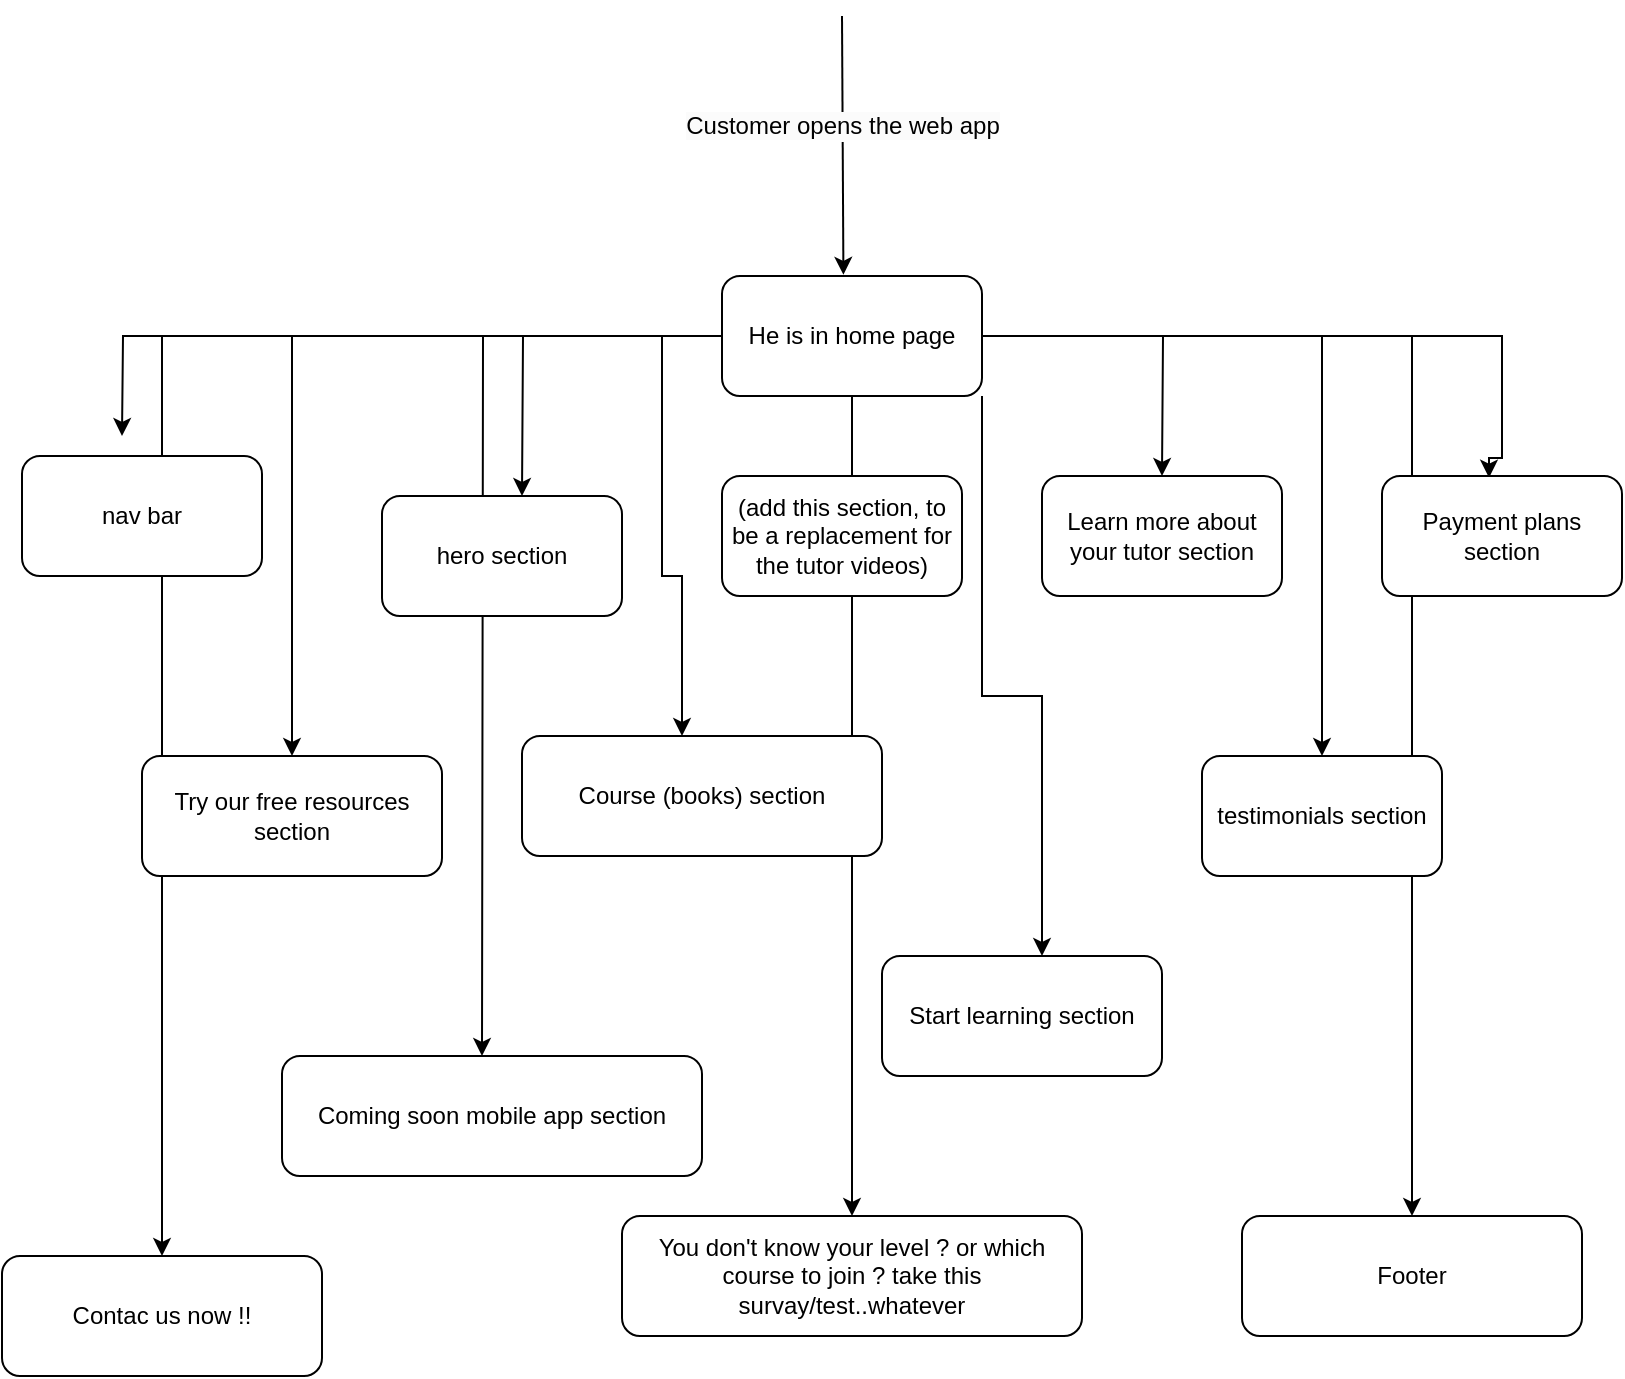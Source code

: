 <mxfile version="24.4.0" type="github" pages="9">
  <diagram name="Home" id="qQ95E2DLK1bnDsNlfMF8">
    <mxGraphModel dx="1185" dy="638" grid="1" gridSize="10" guides="1" tooltips="1" connect="1" arrows="1" fold="1" page="1" pageScale="1" pageWidth="850" pageHeight="1100" math="0" shadow="0">
      <root>
        <mxCell id="0" />
        <mxCell id="1" parent="0" />
        <mxCell id="99INBaXnObJBXFlZrFe1-5" style="edgeStyle=orthogonalEdgeStyle;rounded=0;orthogonalLoop=1;jettySize=auto;html=1;" edge="1" parent="1" source="99INBaXnObJBXFlZrFe1-1">
          <mxGeometry relative="1" as="geometry">
            <mxPoint x="80" y="250" as="targetPoint" />
          </mxGeometry>
        </mxCell>
        <mxCell id="99INBaXnObJBXFlZrFe1-7" style="edgeStyle=orthogonalEdgeStyle;rounded=0;orthogonalLoop=1;jettySize=auto;html=1;" edge="1" parent="1" source="99INBaXnObJBXFlZrFe1-1">
          <mxGeometry relative="1" as="geometry">
            <mxPoint x="280" y="280" as="targetPoint" />
          </mxGeometry>
        </mxCell>
        <mxCell id="99INBaXnObJBXFlZrFe1-11" style="edgeStyle=orthogonalEdgeStyle;rounded=0;orthogonalLoop=1;jettySize=auto;html=1;" edge="1" parent="1" source="99INBaXnObJBXFlZrFe1-1">
          <mxGeometry relative="1" as="geometry">
            <mxPoint x="600" y="270" as="targetPoint" />
          </mxGeometry>
        </mxCell>
        <mxCell id="99INBaXnObJBXFlZrFe1-13" style="edgeStyle=orthogonalEdgeStyle;rounded=0;orthogonalLoop=1;jettySize=auto;html=1;entryX=0.446;entryY=0.014;entryDx=0;entryDy=0;entryPerimeter=0;" edge="1" parent="1" source="99INBaXnObJBXFlZrFe1-1" target="99INBaXnObJBXFlZrFe1-14">
          <mxGeometry relative="1" as="geometry">
            <mxPoint x="770" y="240" as="targetPoint" />
            <Array as="points">
              <mxPoint x="770" y="200" />
              <mxPoint x="770" y="261" />
            </Array>
          </mxGeometry>
        </mxCell>
        <mxCell id="99INBaXnObJBXFlZrFe1-15" style="edgeStyle=orthogonalEdgeStyle;rounded=0;orthogonalLoop=1;jettySize=auto;html=1;" edge="1" parent="1" source="99INBaXnObJBXFlZrFe1-1" target="99INBaXnObJBXFlZrFe1-16">
          <mxGeometry relative="1" as="geometry">
            <mxPoint x="180" y="420" as="targetPoint" />
          </mxGeometry>
        </mxCell>
        <mxCell id="99INBaXnObJBXFlZrFe1-18" style="edgeStyle=orthogonalEdgeStyle;rounded=0;orthogonalLoop=1;jettySize=auto;html=1;" edge="1" parent="1" source="99INBaXnObJBXFlZrFe1-1" target="99INBaXnObJBXFlZrFe1-19">
          <mxGeometry relative="1" as="geometry">
            <mxPoint x="360" y="390" as="targetPoint" />
            <Array as="points">
              <mxPoint x="350" y="200" />
              <mxPoint x="350" y="320" />
              <mxPoint x="360" y="320" />
            </Array>
          </mxGeometry>
        </mxCell>
        <mxCell id="99INBaXnObJBXFlZrFe1-20" style="edgeStyle=orthogonalEdgeStyle;rounded=0;orthogonalLoop=1;jettySize=auto;html=1;" edge="1" parent="1" source="99INBaXnObJBXFlZrFe1-1" target="99INBaXnObJBXFlZrFe1-21">
          <mxGeometry relative="1" as="geometry">
            <mxPoint x="530" y="410" as="targetPoint" />
          </mxGeometry>
        </mxCell>
        <mxCell id="99INBaXnObJBXFlZrFe1-22" style="edgeStyle=orthogonalEdgeStyle;rounded=0;orthogonalLoop=1;jettySize=auto;html=1;" edge="1" parent="1" source="99INBaXnObJBXFlZrFe1-1" target="99INBaXnObJBXFlZrFe1-23">
          <mxGeometry relative="1" as="geometry">
            <mxPoint x="530" y="420" as="targetPoint" />
            <Array as="points">
              <mxPoint x="510" y="380" />
              <mxPoint x="540" y="380" />
            </Array>
          </mxGeometry>
        </mxCell>
        <mxCell id="99INBaXnObJBXFlZrFe1-24" style="edgeStyle=orthogonalEdgeStyle;rounded=0;orthogonalLoop=1;jettySize=auto;html=1;" edge="1" parent="1" source="99INBaXnObJBXFlZrFe1-1">
          <mxGeometry relative="1" as="geometry">
            <mxPoint x="260" y="560" as="targetPoint" />
          </mxGeometry>
        </mxCell>
        <mxCell id="99INBaXnObJBXFlZrFe1-26" style="edgeStyle=orthogonalEdgeStyle;rounded=0;orthogonalLoop=1;jettySize=auto;html=1;" edge="1" parent="1" source="99INBaXnObJBXFlZrFe1-1" target="99INBaXnObJBXFlZrFe1-27">
          <mxGeometry relative="1" as="geometry">
            <mxPoint x="440" y="640" as="targetPoint" />
          </mxGeometry>
        </mxCell>
        <mxCell id="99INBaXnObJBXFlZrFe1-28" style="edgeStyle=orthogonalEdgeStyle;rounded=0;orthogonalLoop=1;jettySize=auto;html=1;" edge="1" parent="1" source="99INBaXnObJBXFlZrFe1-1" target="99INBaXnObJBXFlZrFe1-31">
          <mxGeometry relative="1" as="geometry">
            <mxPoint x="730" y="650" as="targetPoint" />
          </mxGeometry>
        </mxCell>
        <mxCell id="76fRwmS31UhDcgCS_fb8-1" style="edgeStyle=orthogonalEdgeStyle;rounded=0;orthogonalLoop=1;jettySize=auto;html=1;" edge="1" parent="1" source="99INBaXnObJBXFlZrFe1-1" target="76fRwmS31UhDcgCS_fb8-2">
          <mxGeometry relative="1" as="geometry">
            <mxPoint x="90" y="680" as="targetPoint" />
          </mxGeometry>
        </mxCell>
        <mxCell id="99INBaXnObJBXFlZrFe1-1" value="He is in home page" style="rounded=1;whiteSpace=wrap;html=1;" vertex="1" parent="1">
          <mxGeometry x="380" y="170" width="130" height="60" as="geometry" />
        </mxCell>
        <mxCell id="99INBaXnObJBXFlZrFe1-3" value="" style="endArrow=classic;html=1;rounded=0;entryX=0.467;entryY=-0.01;entryDx=0;entryDy=0;entryPerimeter=0;" edge="1" parent="1" target="99INBaXnObJBXFlZrFe1-1">
          <mxGeometry width="50" height="50" relative="1" as="geometry">
            <mxPoint x="440" y="40" as="sourcePoint" />
            <mxPoint x="439.71" y="150" as="targetPoint" />
          </mxGeometry>
        </mxCell>
        <mxCell id="99INBaXnObJBXFlZrFe1-29" value="&lt;span style=&quot;font-size: 12px; background-color: rgb(251, 251, 251);&quot;&gt;Customer opens the web app&lt;/span&gt;" style="edgeLabel;html=1;align=center;verticalAlign=middle;resizable=0;points=[];" vertex="1" connectable="0" parent="99INBaXnObJBXFlZrFe1-3">
          <mxGeometry x="-0.409" y="3" relative="1" as="geometry">
            <mxPoint x="-3" y="17" as="offset" />
          </mxGeometry>
        </mxCell>
        <mxCell id="99INBaXnObJBXFlZrFe1-6" value="nav bar" style="rounded=1;whiteSpace=wrap;html=1;" vertex="1" parent="1">
          <mxGeometry x="30" y="260" width="120" height="60" as="geometry" />
        </mxCell>
        <mxCell id="99INBaXnObJBXFlZrFe1-8" value="hero section" style="rounded=1;whiteSpace=wrap;html=1;" vertex="1" parent="1">
          <mxGeometry x="210" y="280" width="120" height="60" as="geometry" />
        </mxCell>
        <mxCell id="99INBaXnObJBXFlZrFe1-10" value="(add this section, to be a replacement for the tutor videos)" style="rounded=1;whiteSpace=wrap;html=1;" vertex="1" parent="1">
          <mxGeometry x="380" y="270" width="120" height="60" as="geometry" />
        </mxCell>
        <mxCell id="99INBaXnObJBXFlZrFe1-12" value="Learn more about your tutor section" style="rounded=1;whiteSpace=wrap;html=1;" vertex="1" parent="1">
          <mxGeometry x="540" y="270" width="120" height="60" as="geometry" />
        </mxCell>
        <mxCell id="99INBaXnObJBXFlZrFe1-14" value="Payment plans section" style="rounded=1;whiteSpace=wrap;html=1;" vertex="1" parent="1">
          <mxGeometry x="710" y="270" width="120" height="60" as="geometry" />
        </mxCell>
        <mxCell id="99INBaXnObJBXFlZrFe1-16" value="Try our free resources section" style="rounded=1;whiteSpace=wrap;html=1;" vertex="1" parent="1">
          <mxGeometry x="90" y="410" width="150" height="60" as="geometry" />
        </mxCell>
        <mxCell id="99INBaXnObJBXFlZrFe1-19" value="Course (books) section" style="rounded=1;whiteSpace=wrap;html=1;" vertex="1" parent="1">
          <mxGeometry x="280" y="400" width="180" height="60" as="geometry" />
        </mxCell>
        <mxCell id="99INBaXnObJBXFlZrFe1-21" value="testimonials section" style="rounded=1;whiteSpace=wrap;html=1;" vertex="1" parent="1">
          <mxGeometry x="620" y="410" width="120" height="60" as="geometry" />
        </mxCell>
        <mxCell id="99INBaXnObJBXFlZrFe1-23" value="Start learning section" style="rounded=1;whiteSpace=wrap;html=1;" vertex="1" parent="1">
          <mxGeometry x="460" y="510" width="140" height="60" as="geometry" />
        </mxCell>
        <mxCell id="99INBaXnObJBXFlZrFe1-25" value="Coming soon mobile app section" style="rounded=1;whiteSpace=wrap;html=1;" vertex="1" parent="1">
          <mxGeometry x="160" y="560" width="210" height="60" as="geometry" />
        </mxCell>
        <mxCell id="99INBaXnObJBXFlZrFe1-27" value="You don&#39;t know your level ? or which course to join ? take this survay/test..whatever" style="rounded=1;whiteSpace=wrap;html=1;" vertex="1" parent="1">
          <mxGeometry x="330" y="640" width="230" height="60" as="geometry" />
        </mxCell>
        <mxCell id="99INBaXnObJBXFlZrFe1-31" value="Footer" style="rounded=1;whiteSpace=wrap;html=1;" vertex="1" parent="1">
          <mxGeometry x="640" y="640" width="170" height="60" as="geometry" />
        </mxCell>
        <mxCell id="76fRwmS31UhDcgCS_fb8-2" value="Contac us now !!" style="rounded=1;whiteSpace=wrap;html=1;" vertex="1" parent="1">
          <mxGeometry x="20" y="660" width="160" height="60" as="geometry" />
        </mxCell>
      </root>
    </mxGraphModel>
  </diagram>
  <diagram id="vQE7vvgTvT3320Fhl1fX" name="NavBar">
    <mxGraphModel grid="1" page="1" gridSize="10" guides="1" tooltips="1" connect="1" arrows="1" fold="1" pageScale="1" pageWidth="850" pageHeight="1100" math="0" shadow="0">
      <root>
        <mxCell id="0" />
        <mxCell id="1" parent="0" />
        <mxCell id="qBHMc7ry1mglnmrdQFWr-1" value="" style="endArrow=classic;html=1;rounded=0;" edge="1" parent="1" target="qBHMc7ry1mglnmrdQFWr-3">
          <mxGeometry width="50" height="50" relative="1" as="geometry">
            <mxPoint x="440" y="30" as="sourcePoint" />
            <mxPoint x="440" y="160" as="targetPoint" />
          </mxGeometry>
        </mxCell>
        <mxCell id="qBHMc7ry1mglnmrdQFWr-2" value="Client in/on nav bar" style="edgeLabel;html=1;align=center;verticalAlign=middle;resizable=0;points=[];" vertex="1" connectable="0" parent="qBHMc7ry1mglnmrdQFWr-1">
          <mxGeometry x="-0.239" y="-1" relative="1" as="geometry">
            <mxPoint as="offset" />
          </mxGeometry>
        </mxCell>
        <mxCell id="qBHMc7ry1mglnmrdQFWr-4" style="edgeStyle=orthogonalEdgeStyle;rounded=0;orthogonalLoop=1;jettySize=auto;html=1;" edge="1" parent="1" source="qBHMc7ry1mglnmrdQFWr-3">
          <mxGeometry relative="1" as="geometry">
            <mxPoint x="90" y="210" as="targetPoint" />
          </mxGeometry>
        </mxCell>
        <mxCell id="qBHMc7ry1mglnmrdQFWr-6" style="edgeStyle=orthogonalEdgeStyle;rounded=0;orthogonalLoop=1;jettySize=auto;html=1;" edge="1" parent="1" source="qBHMc7ry1mglnmrdQFWr-3" target="qBHMc7ry1mglnmrdQFWr-7">
          <mxGeometry relative="1" as="geometry">
            <mxPoint x="250" y="240" as="targetPoint" />
          </mxGeometry>
        </mxCell>
        <mxCell id="qBHMc7ry1mglnmrdQFWr-8" style="edgeStyle=orthogonalEdgeStyle;rounded=0;orthogonalLoop=1;jettySize=auto;html=1;" edge="1" parent="1" source="qBHMc7ry1mglnmrdQFWr-3" target="qBHMc7ry1mglnmrdQFWr-9">
          <mxGeometry relative="1" as="geometry">
            <mxPoint x="440" y="250" as="targetPoint" />
          </mxGeometry>
        </mxCell>
        <mxCell id="qBHMc7ry1mglnmrdQFWr-10" style="edgeStyle=orthogonalEdgeStyle;rounded=0;orthogonalLoop=1;jettySize=auto;html=1;" edge="1" parent="1" source="qBHMc7ry1mglnmrdQFWr-3">
          <mxGeometry relative="1" as="geometry">
            <mxPoint x="610" y="230" as="targetPoint" />
          </mxGeometry>
        </mxCell>
        <mxCell id="p5dpOKsnA8Q_YTcsY6Lo-1" style="edgeStyle=orthogonalEdgeStyle;rounded=0;orthogonalLoop=1;jettySize=auto;html=1;" edge="1" parent="1" source="qBHMc7ry1mglnmrdQFWr-3" target="p5dpOKsnA8Q_YTcsY6Lo-2">
          <mxGeometry relative="1" as="geometry">
            <mxPoint x="770" y="260" as="targetPoint" />
          </mxGeometry>
        </mxCell>
        <mxCell id="p5dpOKsnA8Q_YTcsY6Lo-3" style="edgeStyle=orthogonalEdgeStyle;rounded=0;orthogonalLoop=1;jettySize=auto;html=1;" edge="1" parent="1" source="qBHMc7ry1mglnmrdQFWr-3" target="p5dpOKsnA8Q_YTcsY6Lo-4">
          <mxGeometry relative="1" as="geometry">
            <mxPoint x="330" y="390" as="targetPoint" />
            <Array as="points">
              <mxPoint x="440" y="230" />
              <mxPoint x="331" y="230" />
            </Array>
          </mxGeometry>
        </mxCell>
        <mxCell id="p5dpOKsnA8Q_YTcsY6Lo-5" style="edgeStyle=orthogonalEdgeStyle;rounded=0;orthogonalLoop=1;jettySize=auto;html=1;" edge="1" parent="1" source="qBHMc7ry1mglnmrdQFWr-3" target="p5dpOKsnA8Q_YTcsY6Lo-6">
          <mxGeometry relative="1" as="geometry">
            <mxPoint x="540" y="420" as="targetPoint" />
            <Array as="points">
              <mxPoint x="440" y="220" />
              <mxPoint x="541" y="220" />
              <mxPoint x="541" y="420" />
              <mxPoint x="520" y="420" />
            </Array>
          </mxGeometry>
        </mxCell>
        <mxCell id="qBHMc7ry1mglnmrdQFWr-3" value="Tabs/pages in the nav bar" style="rounded=1;whiteSpace=wrap;html=1;" vertex="1" parent="1">
          <mxGeometry x="320" y="140" width="240" height="60" as="geometry" />
        </mxCell>
        <mxCell id="qBHMc7ry1mglnmrdQFWr-5" value="Logo/home link" style="rounded=1;whiteSpace=wrap;html=1;" vertex="1" parent="1">
          <mxGeometry x="30" y="220" width="120" height="60" as="geometry" />
        </mxCell>
        <mxCell id="qBHMc7ry1mglnmrdQFWr-7" value="Courses" style="rounded=1;whiteSpace=wrap;html=1;" vertex="1" parent="1">
          <mxGeometry x="190" y="220" width="120" height="60" as="geometry" />
        </mxCell>
        <mxCell id="qBHMc7ry1mglnmrdQFWr-9" value="Resources (Free Resources&lt;span style=&quot;background-color: initial;&quot;&gt;)&lt;/span&gt;" style="rounded=1;whiteSpace=wrap;html=1;" vertex="1" parent="1">
          <mxGeometry x="380" y="240" width="120" height="60" as="geometry" />
        </mxCell>
        <mxCell id="qBHMc7ry1mglnmrdQFWr-11" value="Contact us now" style="rounded=1;whiteSpace=wrap;html=1;" vertex="1" parent="1">
          <mxGeometry x="550" y="240" width="120" height="60" as="geometry" />
        </mxCell>
        <mxCell id="p5dpOKsnA8Q_YTcsY6Lo-2" value="About us (Learn more about your tutor)" style="rounded=1;whiteSpace=wrap;html=1;" vertex="1" parent="1">
          <mxGeometry x="700" y="240" width="140" height="70" as="geometry" />
        </mxCell>
        <mxCell id="p5dpOKsnA8Q_YTcsY6Lo-4" value="Join now (will take him to survay/test)" style="rounded=1;whiteSpace=wrap;html=1;" vertex="1" parent="1">
          <mxGeometry x="270" y="350" width="120" height="60" as="geometry" />
        </mxCell>
        <mxCell id="p5dpOKsnA8Q_YTcsY6Lo-6" value="Chang language button" style="rounded=1;whiteSpace=wrap;html=1;" vertex="1" parent="1">
          <mxGeometry x="450" y="390" width="120" height="60" as="geometry" />
        </mxCell>
      </root>
    </mxGraphModel>
  </diagram>
  <diagram id="QKszedKwvFP-QUrR3vZq" name="CoursesPage">
    <mxGraphModel grid="1" page="1" gridSize="10" guides="1" tooltips="1" connect="1" arrows="1" fold="1" pageScale="1" pageWidth="850" pageHeight="1100" math="0" shadow="0">
      <root>
        <mxCell id="0" />
        <mxCell id="1" parent="0" />
        <mxCell id="uB3lZuAtJhWU3ZwrZ7g3-1" value="" style="edgeStyle=none;orthogonalLoop=1;jettySize=auto;html=1;rounded=0;" edge="1" parent="1" target="uB3lZuAtJhWU3ZwrZ7g3-3">
          <mxGeometry width="100" relative="1" as="geometry">
            <mxPoint x="440" y="10" as="sourcePoint" />
            <mxPoint x="440" y="90" as="targetPoint" />
            <Array as="points">
              <mxPoint x="440" y="50" />
            </Array>
          </mxGeometry>
        </mxCell>
        <mxCell id="uB3lZuAtJhWU3ZwrZ7g3-2" value="Client directed/presses on courses page" style="text;html=1;align=center;verticalAlign=middle;resizable=0;points=[];autosize=1;strokeColor=none;fillColor=none;" vertex="1" parent="1">
          <mxGeometry x="320" y="28" width="240" height="30" as="geometry" />
        </mxCell>
        <mxCell id="uB3lZuAtJhWU3ZwrZ7g3-4" style="edgeStyle=orthogonalEdgeStyle;rounded=0;orthogonalLoop=1;jettySize=auto;html=1;" edge="1" parent="1" source="uB3lZuAtJhWU3ZwrZ7g3-3" target="uB3lZuAtJhWU3ZwrZ7g3-5">
          <mxGeometry relative="1" as="geometry">
            <mxPoint x="280" y="230" as="targetPoint" />
            <Array as="points">
              <mxPoint x="280" y="120" />
              <mxPoint x="280" y="170" />
              <mxPoint x="145" y="170" />
            </Array>
          </mxGeometry>
        </mxCell>
        <mxCell id="uB3lZuAtJhWU3ZwrZ7g3-7" value="Clien press on a course card" style="edgeLabel;html=1;align=center;verticalAlign=middle;resizable=0;points=[];" vertex="1" connectable="0" parent="uB3lZuAtJhWU3ZwrZ7g3-4">
          <mxGeometry x="0.06" relative="1" as="geometry">
            <mxPoint as="offset" />
          </mxGeometry>
        </mxCell>
        <mxCell id="uB3lZuAtJhWU3ZwrZ7g3-3" value="See all courses as cards (exactly as camply courses page)&lt;div&gt;and they are categorized into (Adults-kids...etc)&lt;/div&gt;" style="rounded=1;whiteSpace=wrap;html=1;" vertex="1" parent="1">
          <mxGeometry x="330" y="70" width="220" height="100" as="geometry" />
        </mxCell>
        <mxCell id="uB3lZuAtJhWU3ZwrZ7g3-5" value="&lt;u&gt;&lt;b&gt;See all course details&lt;/b&gt;&lt;/u&gt;&lt;div&gt;&lt;br&gt;&lt;/div&gt;&lt;div&gt;Course/book title&lt;/div&gt;&lt;div&gt;Course info&lt;/div&gt;&lt;div&gt;Syllabus&lt;/div&gt;&lt;div&gt;Try it out button (Join now)&lt;/div&gt;&lt;div&gt;tags(adult-level-...etc)&lt;/div&gt;&lt;div&gt;Other Courses&lt;/div&gt;&lt;div&gt;&lt;br&gt;&lt;/div&gt;" style="rounded=1;whiteSpace=wrap;html=1;" vertex="1" parent="1">
          <mxGeometry x="290" y="250" width="210" height="180" as="geometry" />
        </mxCell>
      </root>
    </mxGraphModel>
  </diagram>
  <diagram id="tzEvsl8KpvASyx-76CDh" name="TestPage">
    <mxGraphModel grid="1" page="1" gridSize="10" guides="1" tooltips="1" connect="1" arrows="1" fold="1" pageScale="1" pageWidth="850" pageHeight="1100" math="0" shadow="0">
      <root>
        <mxCell id="0" />
        <mxCell id="1" parent="0" />
        <mxCell id="RE3mwSIbp9zGbHqjbAvO-1" value="" style="edgeStyle=none;orthogonalLoop=1;jettySize=auto;html=1;rounded=0;" edge="1" parent="1" target="RE3mwSIbp9zGbHqjbAvO-3">
          <mxGeometry width="100" relative="1" as="geometry">
            <mxPoint x="440" y="10" as="sourcePoint" />
            <mxPoint x="440" y="100" as="targetPoint" />
            <Array as="points" />
          </mxGeometry>
        </mxCell>
        <mxCell id="RE3mwSIbp9zGbHqjbAvO-2" value="Client presses on join now button" style="edgeLabel;html=1;align=center;verticalAlign=middle;resizable=0;points=[];" vertex="1" connectable="0" parent="RE3mwSIbp9zGbHqjbAvO-1">
          <mxGeometry x="-0.06" y="2" relative="1" as="geometry">
            <mxPoint as="offset" />
          </mxGeometry>
        </mxCell>
        <mxCell id="LlV7WL3NGxs4MEIPcyIP-4" style="edgeStyle=orthogonalEdgeStyle;rounded=0;orthogonalLoop=1;jettySize=auto;html=1;" edge="1" parent="1" source="RE3mwSIbp9zGbHqjbAvO-3" target="LlV7WL3NGxs4MEIPcyIP-5">
          <mxGeometry relative="1" as="geometry">
            <mxPoint x="440" y="360" as="targetPoint" />
          </mxGeometry>
        </mxCell>
        <mxCell id="LlV7WL3NGxs4MEIPcyIP-6" value="First Phase" style="edgeLabel;html=1;align=center;verticalAlign=middle;resizable=0;points=[];" vertex="1" connectable="0" parent="LlV7WL3NGxs4MEIPcyIP-4">
          <mxGeometry x="0.429" relative="1" as="geometry">
            <mxPoint as="offset" />
          </mxGeometry>
        </mxCell>
        <mxCell id="RE3mwSIbp9zGbHqjbAvO-3" value="&lt;u&gt;&lt;b&gt;Client sees the survey/test&lt;/b&gt;&lt;/u&gt;&lt;div&gt;&lt;br&gt;&lt;/div&gt;&lt;div&gt;test phases up top&lt;/div&gt;&lt;div&gt;phase questions&lt;/div&gt;&lt;div&gt;at the end he will be on the checkout with the appropirate payment plan for him&lt;/div&gt;&lt;div&gt;And after he pay you may show him the invocie where can print it or download it (It must contian unique number)&lt;/div&gt;&lt;div&gt;&lt;br&gt;&lt;/div&gt;" style="rounded=1;whiteSpace=wrap;html=1;" vertex="1" parent="1">
          <mxGeometry x="200" y="120" width="480" height="140" as="geometry" />
        </mxCell>
        <mxCell id="LlV7WL3NGxs4MEIPcyIP-5" value="Inf" style="rounded=1;whiteSpace=wrap;html=1;" vertex="1" parent="1">
          <mxGeometry x="380" y="350" width="120" height="60" as="geometry" />
        </mxCell>
      </root>
    </mxGraphModel>
  </diagram>
  <diagram id="CI355EpnzvKX1VtgfptM" name="FreeResourcesPage">
    <mxGraphModel grid="1" page="1" gridSize="10" guides="1" tooltips="1" connect="1" arrows="1" fold="1" pageScale="1" pageWidth="850" pageHeight="1100" math="0" shadow="0">
      <root>
        <mxCell id="0" />
        <mxCell id="1" parent="0" />
        <mxCell id="V4mTrTui0ELXM4Fs0Xw9-1" value="" style="edgeStyle=none;orthogonalLoop=1;jettySize=auto;html=1;rounded=0;" edge="1" parent="1" target="V4mTrTui0ELXM4Fs0Xw9-3">
          <mxGeometry width="100" relative="1" as="geometry">
            <mxPoint x="440" y="20" as="sourcePoint" />
            <mxPoint x="440" y="110" as="targetPoint" />
            <Array as="points" />
          </mxGeometry>
        </mxCell>
        <mxCell id="V4mTrTui0ELXM4Fs0Xw9-2" value="Client presses on free resources page" style="edgeLabel;html=1;align=center;verticalAlign=middle;resizable=0;points=[];" vertex="1" connectable="0" parent="V4mTrTui0ELXM4Fs0Xw9-1">
          <mxGeometry x="-0.194" y="1" relative="1" as="geometry">
            <mxPoint as="offset" />
          </mxGeometry>
        </mxCell>
        <mxCell id="V4mTrTui0ELXM4Fs0Xw9-4" style="edgeStyle=orthogonalEdgeStyle;rounded=0;orthogonalLoop=1;jettySize=auto;html=1;" edge="1" parent="1" source="V4mTrTui0ELXM4Fs0Xw9-3" target="V4mTrTui0ELXM4Fs0Xw9-6">
          <mxGeometry relative="1" as="geometry">
            <mxPoint x="440" y="320" as="targetPoint" />
          </mxGeometry>
        </mxCell>
        <mxCell id="V4mTrTui0ELXM4Fs0Xw9-5" value="Client presses on a resource" style="edgeLabel;html=1;align=center;verticalAlign=middle;resizable=0;points=[];" vertex="1" connectable="0" parent="V4mTrTui0ELXM4Fs0Xw9-4">
          <mxGeometry x="-0.027" y="1" relative="1" as="geometry">
            <mxPoint as="offset" />
          </mxGeometry>
        </mxCell>
        <mxCell id="V4mTrTui0ELXM4Fs0Xw9-3" value="&lt;b&gt;&lt;u&gt;Client sees all the free resources (just like in camply)&lt;/u&gt;&lt;/b&gt;&lt;div&gt;Resources cards&lt;/div&gt;&lt;div&gt;join now button&lt;/div&gt;" style="rounded=1;whiteSpace=wrap;html=1;" vertex="1" parent="1">
          <mxGeometry x="290" y="120" width="300" height="90" as="geometry" />
        </mxCell>
        <mxCell id="V4mTrTui0ELXM4Fs0Xw9-6" value="" style="rounded=1;whiteSpace=wrap;html=1;" vertex="1" parent="1">
          <mxGeometry x="290" y="320" width="300" height="150" as="geometry" />
        </mxCell>
      </root>
    </mxGraphModel>
  </diagram>
  <diagram id="0rYFkXEj88z6BJiJMRTO" name="ContactUsPage">
    <mxGraphModel grid="1" page="1" gridSize="10" guides="1" tooltips="1" connect="1" arrows="1" fold="1" pageScale="1" pageWidth="850" pageHeight="1100" math="0" shadow="0">
      <root>
        <mxCell id="0" />
        <mxCell id="1" parent="0" />
        <mxCell id="fkW3sX-ybW8KuCKRwhAY-1" value="" style="edgeStyle=none;orthogonalLoop=1;jettySize=auto;html=1;rounded=0;" edge="1" parent="1" target="fkW3sX-ybW8KuCKRwhAY-2">
          <mxGeometry width="100" relative="1" as="geometry">
            <mxPoint x="400" y="10" as="sourcePoint" />
            <mxPoint x="400" y="80" as="targetPoint" />
            <Array as="points" />
          </mxGeometry>
        </mxCell>
        <mxCell id="fkW3sX-ybW8KuCKRwhAY-3" value="Client directed/presses on contact us page" style="edgeLabel;html=1;align=center;verticalAlign=middle;resizable=0;points=[];" vertex="1" connectable="0" parent="fkW3sX-ybW8KuCKRwhAY-1">
          <mxGeometry x="-0.26" y="1" relative="1" as="geometry">
            <mxPoint x="9" as="offset" />
          </mxGeometry>
        </mxCell>
        <mxCell id="fkW3sX-ybW8KuCKRwhAY-2" value="&lt;b&gt;&lt;u&gt;Client sees a bunch of inputs so he can enter his details in them&lt;/u&gt;&lt;/b&gt;&lt;div&gt;&lt;b&gt;&lt;u&gt;&lt;br&gt;&lt;/u&gt;&lt;/b&gt;&lt;div&gt;Name&lt;/div&gt;&lt;div&gt;Email&lt;/div&gt;&lt;div&gt;Phone Number&lt;/div&gt;&lt;div&gt;Gender&lt;/div&gt;&lt;div&gt;Native language&lt;/div&gt;&lt;div&gt;Origin Country&lt;/div&gt;&lt;div&gt;Arabic level&lt;/div&gt;&lt;div&gt;Age&lt;/div&gt;&lt;/div&gt;&lt;div&gt;Message (Optional)&lt;/div&gt;" style="rounded=1;whiteSpace=wrap;html=1;" vertex="1" parent="1">
          <mxGeometry x="210" y="90" width="380" height="200" as="geometry" />
        </mxCell>
      </root>
    </mxGraphModel>
  </diagram>
  <diagram id="Olqq-c95l4SBbOqqx3QL" name="AboutUsORLearnMoreAboutYourTutorPage">
    <mxGraphModel grid="1" page="1" gridSize="10" guides="1" tooltips="1" connect="1" arrows="1" fold="1" pageScale="1" pageWidth="850" pageHeight="1100" math="0" shadow="0">
      <root>
        <mxCell id="0" />
        <mxCell id="1" parent="0" />
        <mxCell id="4_cNXhDmkJWjyUubfjrY-1" value="" style="edgeStyle=none;orthogonalLoop=1;jettySize=auto;html=1;rounded=0;" edge="1" parent="1" target="4_cNXhDmkJWjyUubfjrY-3">
          <mxGeometry width="100" relative="1" as="geometry">
            <mxPoint x="440" y="20" as="sourcePoint" />
            <mxPoint x="440" y="120" as="targetPoint" />
            <Array as="points" />
          </mxGeometry>
        </mxCell>
        <mxCell id="4_cNXhDmkJWjyUubfjrY-2" value="Client presses on learn more about your tutor page" style="edgeLabel;html=1;align=center;verticalAlign=middle;resizable=0;points=[];" vertex="1" connectable="0" parent="4_cNXhDmkJWjyUubfjrY-1">
          <mxGeometry x="-0.029" y="1" relative="1" as="geometry">
            <mxPoint as="offset" />
          </mxGeometry>
        </mxCell>
        <mxCell id="4_cNXhDmkJWjyUubfjrY-3" value="Tutor bio and info&lt;div&gt;Contact us now button&lt;/div&gt;&lt;div&gt;Join now button&lt;/div&gt;&lt;div&gt;&lt;br&gt;&lt;/div&gt;" style="rounded=1;whiteSpace=wrap;html=1;" vertex="1" parent="1">
          <mxGeometry x="270" y="130" width="340" height="130" as="geometry" />
        </mxCell>
      </root>
    </mxGraphModel>
  </diagram>
  <diagram id="3ZruaZfo9Zzu6ULaJqnI" name="PaymentPlansPage">
    <mxGraphModel grid="1" page="1" gridSize="10" guides="1" tooltips="1" connect="1" arrows="1" fold="1" pageScale="1" pageWidth="850" pageHeight="1100" math="0" shadow="0">
      <root>
        <mxCell id="0" />
        <mxCell id="1" parent="0" />
      </root>
    </mxGraphModel>
  </diagram>
  <diagram id="Me4W-ue9wVeITyY-dv9F" name="AdminPanelPage">
    <mxGraphModel grid="1" page="1" gridSize="10" guides="1" tooltips="1" connect="1" arrows="1" fold="1" pageScale="1" pageWidth="850" pageHeight="1100" math="0" shadow="0">
      <root>
        <mxCell id="0" />
        <mxCell id="1" parent="0" />
        <mxCell id="_R4BAQkw3wgSuIhfWQux-1" value="" style="edgeStyle=none;orthogonalLoop=1;jettySize=auto;html=1;rounded=0;" edge="1" parent="1" target="_R4BAQkw3wgSuIhfWQux-3">
          <mxGeometry width="100" relative="1" as="geometry">
            <mxPoint x="420" y="20" as="sourcePoint" />
            <mxPoint x="420" y="120" as="targetPoint" />
            <Array as="points" />
          </mxGeometry>
        </mxCell>
        <mxCell id="_R4BAQkw3wgSuIhfWQux-2" value="Client heads to admin route/page" style="edgeLabel;html=1;align=center;verticalAlign=middle;resizable=0;points=[];" vertex="1" connectable="0" parent="_R4BAQkw3wgSuIhfWQux-1">
          <mxGeometry x="0.137" y="-3" relative="1" as="geometry">
            <mxPoint as="offset" />
          </mxGeometry>
        </mxCell>
        <mxCell id="_R4BAQkw3wgSuIhfWQux-4" style="edgeStyle=orthogonalEdgeStyle;rounded=0;orthogonalLoop=1;jettySize=auto;html=1;entryX=0.389;entryY=-0.019;entryDx=0;entryDy=0;entryPerimeter=0;" edge="1" parent="1" source="6zVvQmFkq9nPuPwvFK3H-3" target="_R4BAQkw3wgSuIhfWQux-6">
          <mxGeometry relative="1" as="geometry">
            <mxPoint x="110" y="454.97" as="targetPoint" />
            <mxPoint x="300" y="349.999" as="sourcePoint" />
          </mxGeometry>
        </mxCell>
        <mxCell id="_R4BAQkw3wgSuIhfWQux-8" style="edgeStyle=orthogonalEdgeStyle;rounded=0;orthogonalLoop=1;jettySize=auto;html=1;" edge="1" parent="1" source="6zVvQmFkq9nPuPwvFK3H-3" target="_R4BAQkw3wgSuIhfWQux-9">
          <mxGeometry relative="1" as="geometry">
            <mxPoint x="415" y="454.97" as="targetPoint" />
            <mxPoint x="450.029" y="404.97" as="sourcePoint" />
            <Array as="points">
              <mxPoint x="430" y="432" />
              <mxPoint x="420" y="432" />
            </Array>
          </mxGeometry>
        </mxCell>
        <mxCell id="_R4BAQkw3wgSuIhfWQux-10" style="edgeStyle=orthogonalEdgeStyle;rounded=0;orthogonalLoop=1;jettySize=auto;html=1;exitX=1.025;exitY=0.571;exitDx=0;exitDy=0;exitPerimeter=0;" edge="1" parent="1" source="6zVvQmFkq9nPuPwvFK3H-3" target="_R4BAQkw3wgSuIhfWQux-11">
          <mxGeometry relative="1" as="geometry">
            <mxPoint x="630" y="484.97" as="targetPoint" />
            <mxPoint x="520" y="349.999" as="sourcePoint" />
          </mxGeometry>
        </mxCell>
        <mxCell id="U77Jp8TXZ3Wo2ei837WM-1" style="edgeStyle=orthogonalEdgeStyle;rounded=0;orthogonalLoop=1;jettySize=auto;html=1;" edge="1" parent="1" source="6zVvQmFkq9nPuPwvFK3H-3" target="U77Jp8TXZ3Wo2ei837WM-2">
          <mxGeometry relative="1" as="geometry">
            <mxPoint x="260" y="624.97" as="targetPoint" />
            <mxPoint x="410.029" y="404.97" as="sourcePoint" />
            <Array as="points">
              <mxPoint x="380" y="435" />
              <mxPoint x="250" y="435" />
            </Array>
          </mxGeometry>
        </mxCell>
        <mxCell id="U77Jp8TXZ3Wo2ei837WM-3" style="edgeStyle=orthogonalEdgeStyle;rounded=0;orthogonalLoop=1;jettySize=auto;html=1;entryX=0.406;entryY=-0.017;entryDx=0;entryDy=0;entryPerimeter=0;" edge="1" parent="1" source="6zVvQmFkq9nPuPwvFK3H-3" target="U77Jp8TXZ3Wo2ei837WM-4">
          <mxGeometry relative="1" as="geometry">
            <mxPoint x="560" y="644.97" as="targetPoint" />
            <mxPoint x="410.029" y="404.97" as="sourcePoint" />
            <Array as="points">
              <mxPoint x="460" y="425" />
              <mxPoint x="559" y="425" />
              <mxPoint x="559" y="635" />
              <mxPoint x="549" y="635" />
            </Array>
          </mxGeometry>
        </mxCell>
        <mxCell id="6zVvQmFkq9nPuPwvFK3H-1" style="edgeStyle=orthogonalEdgeStyle;rounded=0;orthogonalLoop=1;jettySize=auto;html=1;" edge="1" parent="1" source="_R4BAQkw3wgSuIhfWQux-3">
          <mxGeometry relative="1" as="geometry">
            <mxPoint x="420" y="290" as="targetPoint" />
          </mxGeometry>
        </mxCell>
        <mxCell id="6zVvQmFkq9nPuPwvFK3H-2" value="Admin logs in" style="edgeLabel;html=1;align=center;verticalAlign=middle;resizable=0;points=[];" vertex="1" connectable="0" parent="6zVvQmFkq9nPuPwvFK3H-1">
          <mxGeometry x="-0.093" y="-2" relative="1" as="geometry">
            <mxPoint as="offset" />
          </mxGeometry>
        </mxCell>
        <mxCell id="_R4BAQkw3wgSuIhfWQux-3" value="He is in log in screen" style="rounded=1;whiteSpace=wrap;html=1;" vertex="1" parent="1">
          <mxGeometry x="315" y="120" width="210" height="90" as="geometry" />
        </mxCell>
        <mxCell id="_R4BAQkw3wgSuIhfWQux-6" value="Courses page (Where he can CRUD courses)" style="rounded=1;whiteSpace=wrap;html=1;" vertex="1" parent="1">
          <mxGeometry x="60" y="464.97" width="120" height="60" as="geometry" />
        </mxCell>
        <mxCell id="_R4BAQkw3wgSuIhfWQux-9" value="Free rouces page (Where he can CRUD Free reources)" style="rounded=1;whiteSpace=wrap;html=1;" vertex="1" parent="1">
          <mxGeometry x="327.5" y="514.97" width="185" height="120" as="geometry" />
        </mxCell>
        <mxCell id="_R4BAQkw3wgSuIhfWQux-11" value="Clients submittion from contact us page where" style="rounded=1;whiteSpace=wrap;html=1;" vertex="1" parent="1">
          <mxGeometry x="600" y="474.97" width="160" height="80" as="geometry" />
        </mxCell>
        <mxCell id="U77Jp8TXZ3Wo2ei837WM-2" value="Cliens test reults page" style="rounded=1;whiteSpace=wrap;html=1;" vertex="1" parent="1">
          <mxGeometry x="190" y="634.97" width="120" height="60" as="geometry" />
        </mxCell>
        <mxCell id="U77Jp8TXZ3Wo2ei837WM-4" value="Payments/invoices from clients" style="rounded=1;whiteSpace=wrap;html=1;" vertex="1" parent="1">
          <mxGeometry x="500" y="644.97" width="120" height="60" as="geometry" />
        </mxCell>
        <mxCell id="6zVvQmFkq9nPuPwvFK3H-3" value="Admin in his home page" style="rounded=1;whiteSpace=wrap;html=1;" vertex="1" parent="1">
          <mxGeometry x="360" y="290" width="120" height="60" as="geometry" />
        </mxCell>
      </root>
    </mxGraphModel>
  </diagram>
</mxfile>
